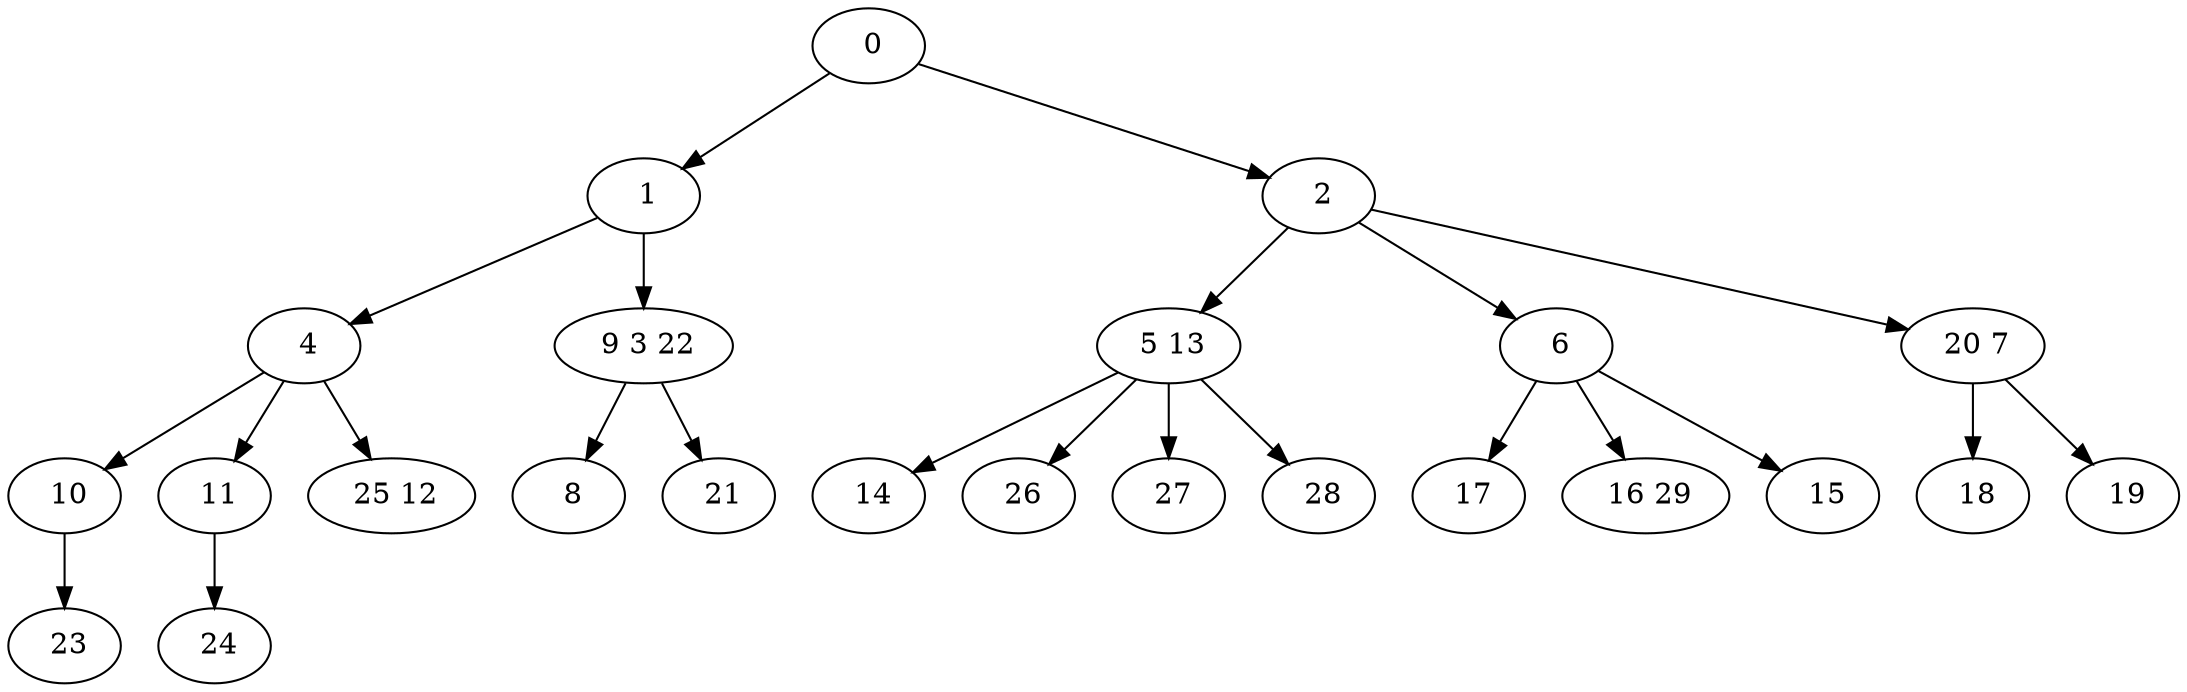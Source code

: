 digraph mytree {
" 0" -> " 1";
" 0" -> " 2";
" 1" -> " 4";
" 1" -> " 9 3 22";
" 2" -> " 5 13";
" 2" -> " 6";
" 2" -> " 20 7";
" 4" -> " 10";
" 4" -> " 11";
" 4" -> " 25 12";
" 9 3 22" -> " 8";
" 9 3 22" -> " 21";
" 5 13" -> " 14";
" 5 13" -> " 26";
" 5 13" -> " 27";
" 5 13" -> " 28";
" 6" -> " 17";
" 6" -> " 16 29";
" 6" -> " 15";
" 20 7" -> " 18";
" 20 7" -> " 19";
" 10" -> " 23";
" 11" -> " 24";
" 25 12";
" 14";
" 26";
" 17";
" 16 29";
" 23";
" 24";
" 27";
" 28";
" 18";
" 19";
" 8";
" 21";
" 15";
}
